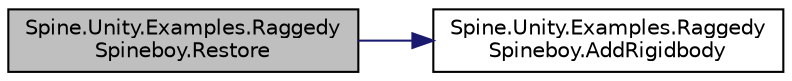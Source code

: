 digraph "Spine.Unity.Examples.RaggedySpineboy.Restore"
{
 // LATEX_PDF_SIZE
  edge [fontname="Helvetica",fontsize="10",labelfontname="Helvetica",labelfontsize="10"];
  node [fontname="Helvetica",fontsize="10",shape=record];
  rankdir="LR";
  Node1 [label="Spine.Unity.Examples.Raggedy\lSpineboy.Restore",height=0.2,width=0.4,color="black", fillcolor="grey75", style="filled", fontcolor="black",tooltip=" "];
  Node1 -> Node2 [color="midnightblue",fontsize="10",style="solid"];
  Node2 [label="Spine.Unity.Examples.Raggedy\lSpineboy.AddRigidbody",height=0.2,width=0.4,color="black", fillcolor="white", style="filled",URL="$class_spine_1_1_unity_1_1_examples_1_1_raggedy_spineboy.html#a6a0fa0b244c88c20f132606265a5a1d5",tooltip=" "];
}

